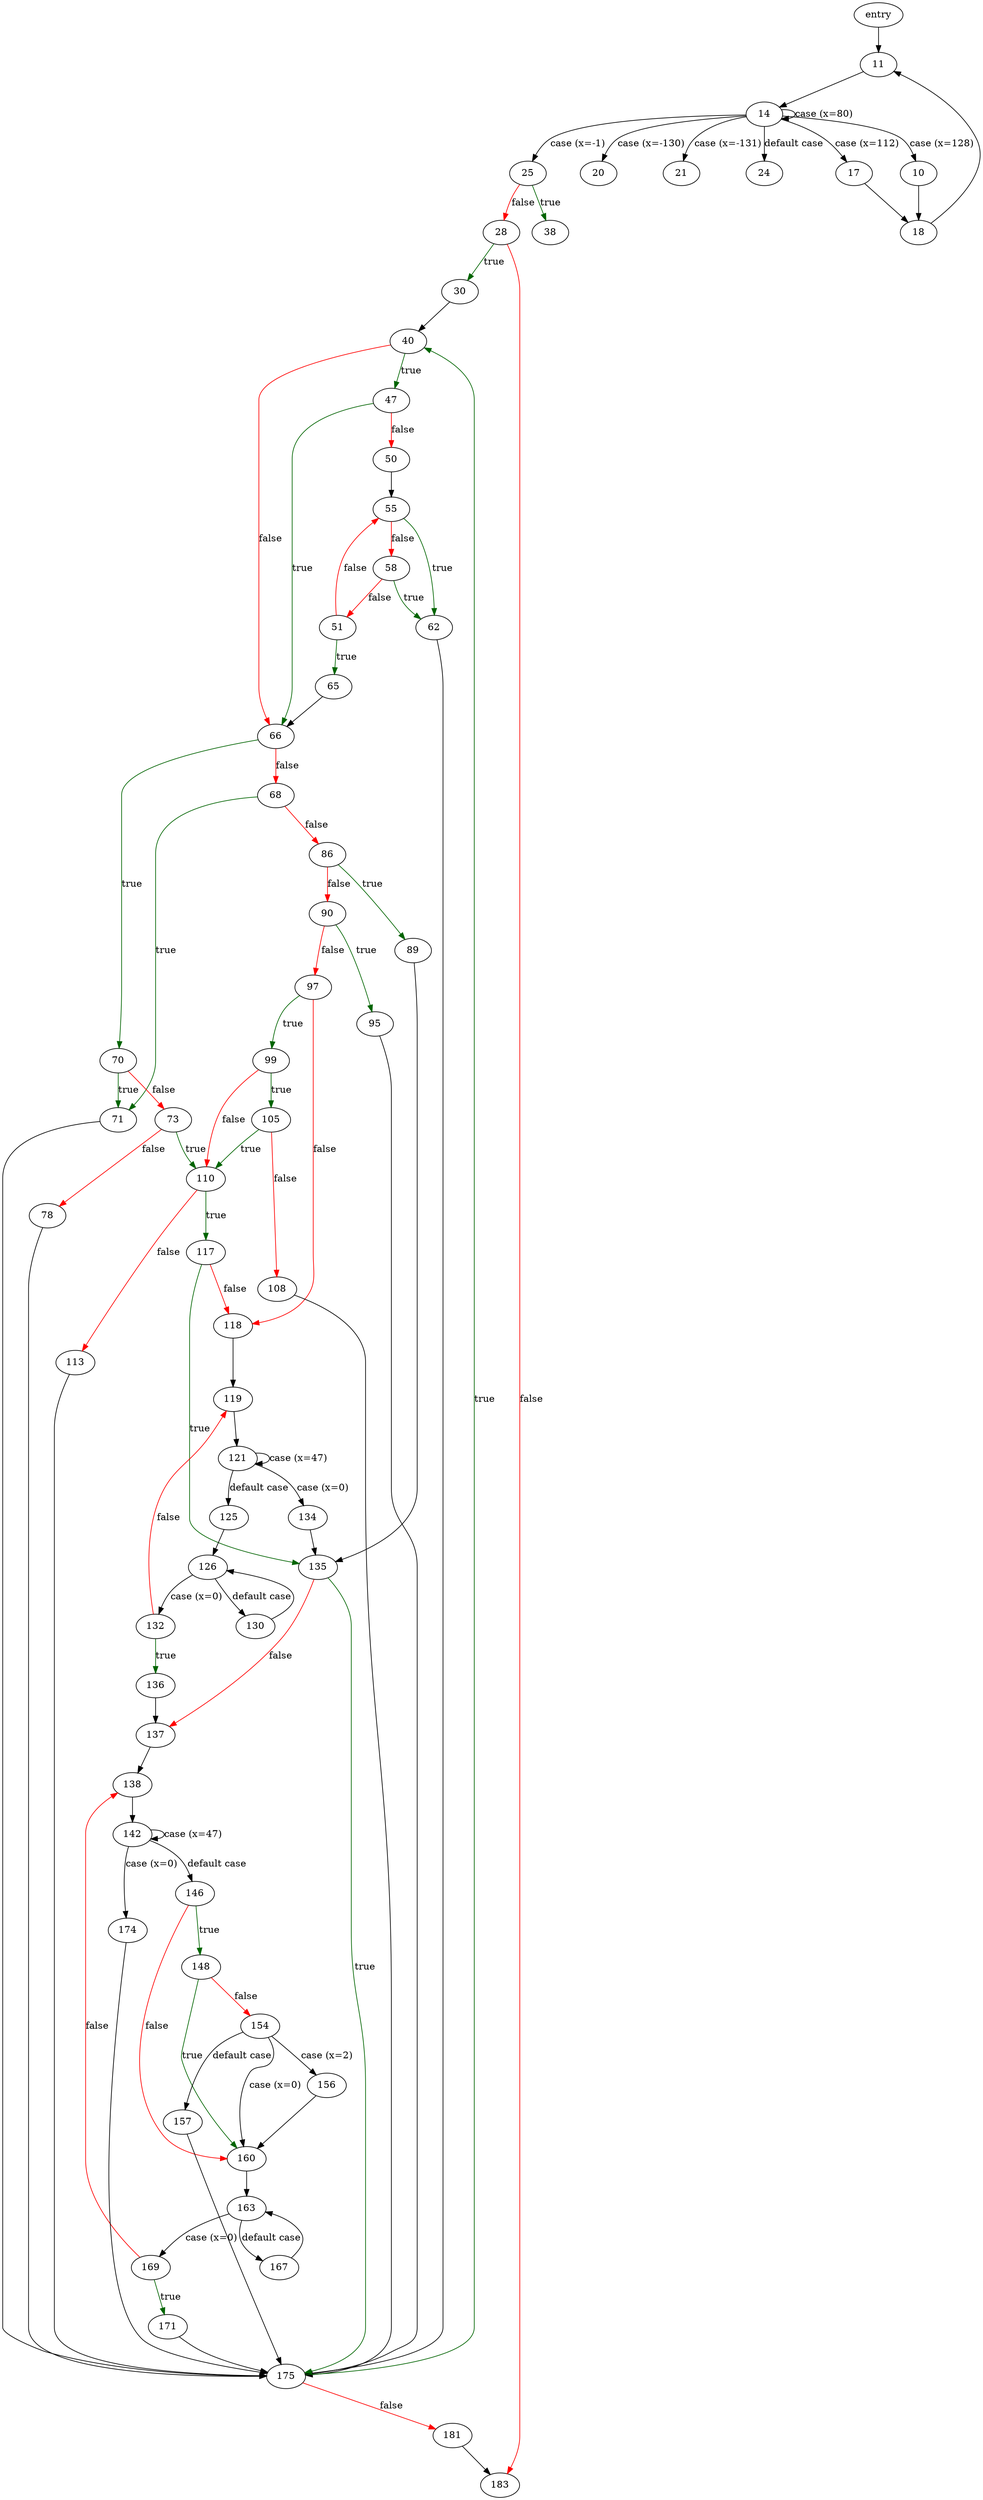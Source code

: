 digraph "main" {
	// Node definitions.
	2 [label=entry];
	10;
	11;
	14;
	17;
	18;
	20;
	21;
	24;
	25;
	28;
	30;
	38;
	40;
	47;
	50;
	51;
	55;
	58;
	62;
	65;
	66;
	68;
	70;
	71;
	73;
	78;
	86;
	89;
	90;
	95;
	97;
	99;
	105;
	108;
	110;
	113;
	117;
	118;
	119;
	121;
	125;
	126;
	130;
	132;
	134;
	135;
	136;
	137;
	138;
	142;
	146;
	148;
	154;
	156;
	157;
	160;
	163;
	167;
	169;
	171;
	174;
	175;
	181;
	183;

	// Edge definitions.
	2 -> 11;
	10 -> 18;
	11 -> 14;
	14 -> 10 [label="case (x=128)"];
	14 -> 14 [label="case (x=80)"];
	14 -> 17 [label="case (x=112)"];
	14 -> 20 [label="case (x=-130)"];
	14 -> 21 [label="case (x=-131)"];
	14 -> 24 [label="default case"];
	14 -> 25 [label="case (x=-1)"];
	17 -> 18;
	18 -> 11;
	25 -> 28 [
		color=red
		label=false
	];
	25 -> 38 [
		color=darkgreen
		label=true
	];
	28 -> 30 [
		color=darkgreen
		label=true
	];
	28 -> 183 [
		color=red
		label=false
	];
	30 -> 40;
	40 -> 47 [
		color=darkgreen
		label=true
	];
	40 -> 66 [
		color=red
		label=false
	];
	47 -> 50 [
		color=red
		label=false
	];
	47 -> 66 [
		color=darkgreen
		label=true
	];
	50 -> 55;
	51 -> 55 [
		color=red
		label=false
	];
	51 -> 65 [
		color=darkgreen
		label=true
	];
	55 -> 58 [
		color=red
		label=false
	];
	55 -> 62 [
		color=darkgreen
		label=true
	];
	58 -> 51 [
		color=red
		label=false
	];
	58 -> 62 [
		color=darkgreen
		label=true
	];
	62 -> 175;
	65 -> 66;
	66 -> 68 [
		color=red
		label=false
	];
	66 -> 70 [
		color=darkgreen
		label=true
	];
	68 -> 71 [
		color=darkgreen
		label=true
	];
	68 -> 86 [
		color=red
		label=false
	];
	70 -> 71 [
		color=darkgreen
		label=true
	];
	70 -> 73 [
		color=red
		label=false
	];
	71 -> 175;
	73 -> 78 [
		color=red
		label=false
	];
	73 -> 110 [
		color=darkgreen
		label=true
	];
	78 -> 175;
	86 -> 89 [
		color=darkgreen
		label=true
	];
	86 -> 90 [
		color=red
		label=false
	];
	89 -> 135;
	90 -> 95 [
		color=darkgreen
		label=true
	];
	90 -> 97 [
		color=red
		label=false
	];
	95 -> 175;
	97 -> 99 [
		color=darkgreen
		label=true
	];
	97 -> 118 [
		color=red
		label=false
	];
	99 -> 105 [
		color=darkgreen
		label=true
	];
	99 -> 110 [
		color=red
		label=false
	];
	105 -> 108 [
		color=red
		label=false
	];
	105 -> 110 [
		color=darkgreen
		label=true
	];
	108 -> 175;
	110 -> 113 [
		color=red
		label=false
	];
	110 -> 117 [
		color=darkgreen
		label=true
	];
	113 -> 175;
	117 -> 118 [
		color=red
		label=false
	];
	117 -> 135 [
		color=darkgreen
		label=true
	];
	118 -> 119;
	119 -> 121;
	121 -> 121 [label="case (x=47)"];
	121 -> 125 [label="default case"];
	121 -> 134 [label="case (x=0)"];
	125 -> 126;
	126 -> 130 [label="default case"];
	126 -> 132 [label="case (x=0)"];
	130 -> 126;
	132 -> 119 [
		color=red
		label=false
	];
	132 -> 136 [
		color=darkgreen
		label=true
	];
	134 -> 135;
	135 -> 137 [
		color=red
		label=false
	];
	135 -> 175 [
		color=darkgreen
		label=true
	];
	136 -> 137;
	137 -> 138;
	138 -> 142;
	142 -> 142 [label="case (x=47)"];
	142 -> 146 [label="default case"];
	142 -> 174 [label="case (x=0)"];
	146 -> 148 [
		color=darkgreen
		label=true
	];
	146 -> 160 [
		color=red
		label=false
	];
	148 -> 154 [
		color=red
		label=false
	];
	148 -> 160 [
		color=darkgreen
		label=true
	];
	154 -> 156 [label="case (x=2)"];
	154 -> 157 [label="default case"];
	154 -> 160 [label="case (x=0)"];
	156 -> 160;
	157 -> 175;
	160 -> 163;
	163 -> 167 [label="default case"];
	163 -> 169 [label="case (x=0)"];
	167 -> 163;
	169 -> 138 [
		color=red
		label=false
	];
	169 -> 171 [
		color=darkgreen
		label=true
	];
	171 -> 175;
	174 -> 175;
	175 -> 40 [
		color=darkgreen
		label=true
	];
	175 -> 181 [
		color=red
		label=false
	];
	181 -> 183;
}